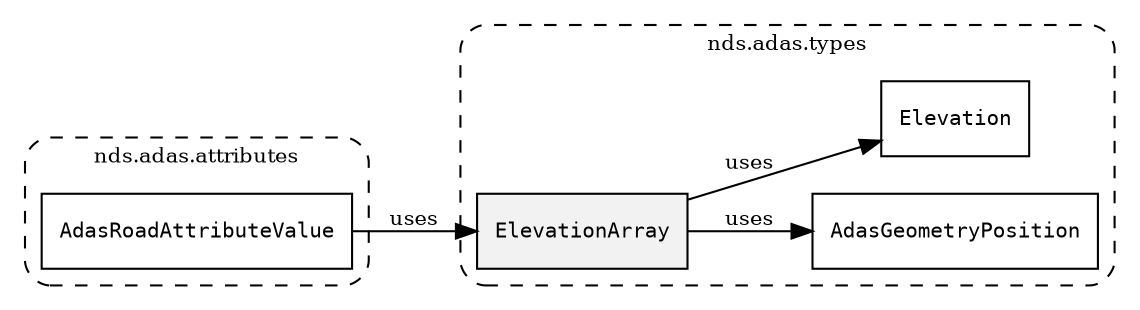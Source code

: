 /**
 * This dot file creates symbol collaboration diagram for ElevationArray.
 */
digraph ZSERIO
{
    node [shape=box, fontsize=10];
    rankdir="LR";
    fontsize=10;
    tooltip="ElevationArray collaboration diagram";

    subgraph "cluster_nds.adas.types"
    {
        style="dashed, rounded";
        label="nds.adas.types";
        tooltip="Package nds.adas.types";
        href="../../../content/packages/nds.adas.types.html#Package-nds-adas-types";
        target="_parent";

        "ElevationArray" [style="filled", fillcolor="#0000000D", target="_parent", label=<<font face="monospace"><table align="center" border="0" cellspacing="0" cellpadding="0"><tr><td href="../../../content/packages/nds.adas.types.html#Structure-ElevationArray" title="Structure defined in nds.adas.types">ElevationArray</td></tr></table></font>>];
        "AdasGeometryPosition" [target="_parent", label=<<font face="monospace"><table align="center" border="0" cellspacing="0" cellpadding="0"><tr><td href="../../../content/packages/nds.adas.types.html#Subtype-AdasGeometryPosition" title="Subtype defined in nds.adas.types">AdasGeometryPosition</td></tr></table></font>>];
        "Elevation" [target="_parent", label=<<font face="monospace"><table align="center" border="0" cellspacing="0" cellpadding="0"><tr><td href="../../../content/packages/nds.adas.types.html#Subtype-Elevation" title="Subtype defined in nds.adas.types">Elevation</td></tr></table></font>>];
    }

    subgraph "cluster_nds.adas.attributes"
    {
        style="dashed, rounded";
        label="nds.adas.attributes";
        tooltip="Package nds.adas.attributes";
        href="../../../content/packages/nds.adas.attributes.html#Package-nds-adas-attributes";
        target="_parent";

        "AdasRoadAttributeValue" [target="_parent", label=<<font face="monospace"><table align="center" border="0" cellspacing="0" cellpadding="0"><tr><td href="../../../content/packages/nds.adas.attributes.html#Choice-AdasRoadAttributeValue" title="Choice defined in nds.adas.attributes">AdasRoadAttributeValue</td></tr></table></font>>];
    }

    "ElevationArray" -> "AdasGeometryPosition" [label="uses", fontsize=10];
    "ElevationArray" -> "Elevation" [label="uses", fontsize=10];
    "AdasRoadAttributeValue" -> "ElevationArray" [label="uses", fontsize=10];
}
